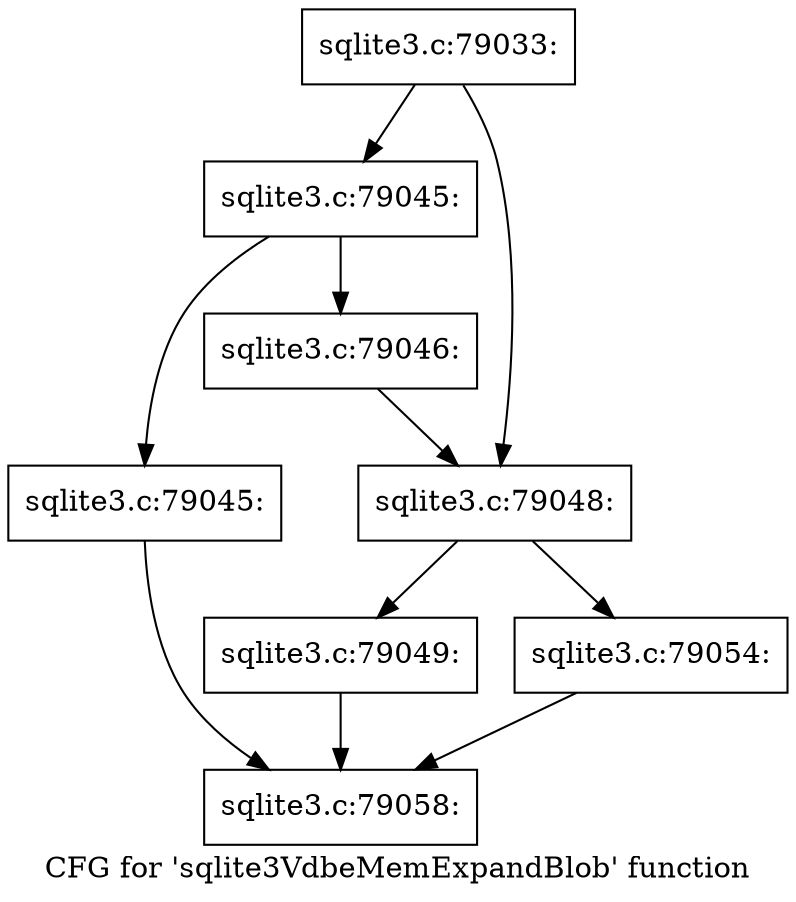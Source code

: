 digraph "CFG for 'sqlite3VdbeMemExpandBlob' function" {
	label="CFG for 'sqlite3VdbeMemExpandBlob' function";

	Node0x55c0f7ab23d0 [shape=record,label="{sqlite3.c:79033:}"];
	Node0x55c0f7ab23d0 -> Node0x55c0f6a28740;
	Node0x55c0f7ab23d0 -> Node0x55c0f6a28790;
	Node0x55c0f6a28740 [shape=record,label="{sqlite3.c:79045:}"];
	Node0x55c0f6a28740 -> Node0x55c0f6a28ba0;
	Node0x55c0f6a28740 -> Node0x55c0f6a28bf0;
	Node0x55c0f6a28ba0 [shape=record,label="{sqlite3.c:79045:}"];
	Node0x55c0f6a28ba0 -> Node0x55c0f7ab43a0;
	Node0x55c0f6a28bf0 [shape=record,label="{sqlite3.c:79046:}"];
	Node0x55c0f6a28bf0 -> Node0x55c0f6a28790;
	Node0x55c0f6a28790 [shape=record,label="{sqlite3.c:79048:}"];
	Node0x55c0f6a28790 -> Node0x55c0f6a29550;
	Node0x55c0f6a28790 -> Node0x55c0f6a295a0;
	Node0x55c0f6a29550 [shape=record,label="{sqlite3.c:79049:}"];
	Node0x55c0f6a29550 -> Node0x55c0f7ab43a0;
	Node0x55c0f6a295a0 [shape=record,label="{sqlite3.c:79054:}"];
	Node0x55c0f6a295a0 -> Node0x55c0f7ab43a0;
	Node0x55c0f7ab43a0 [shape=record,label="{sqlite3.c:79058:}"];
}
